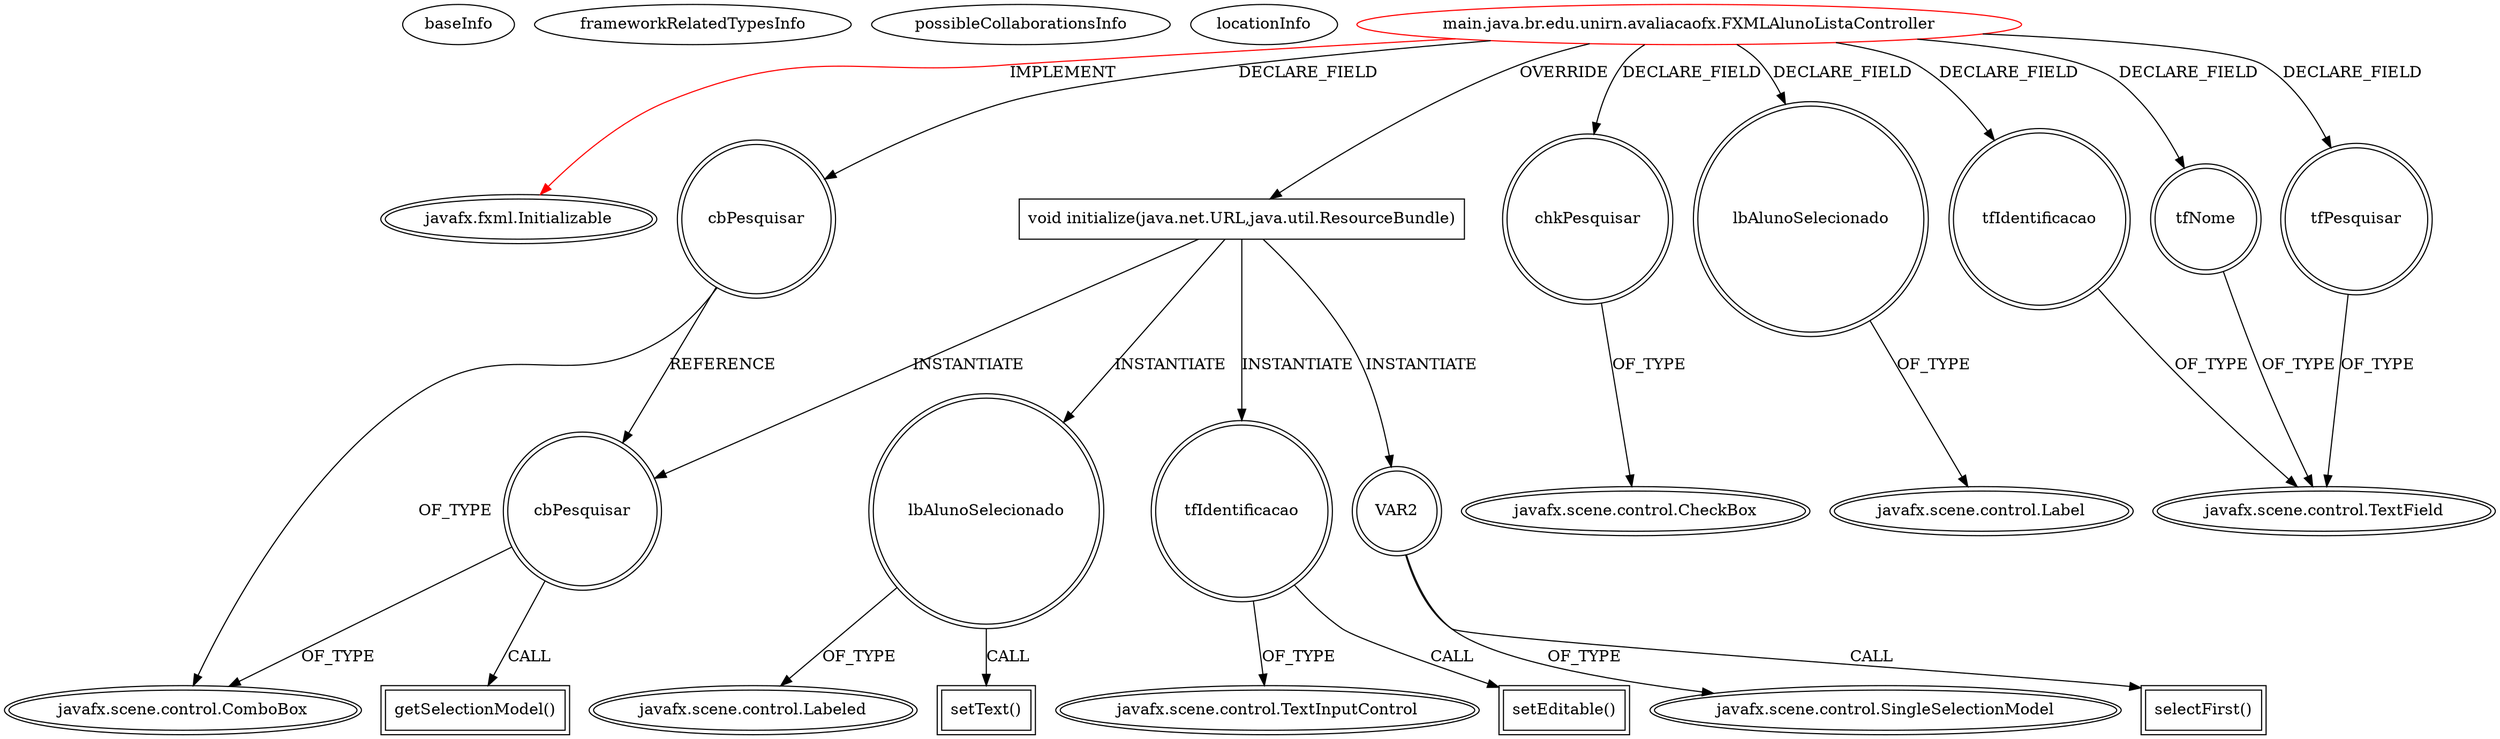 digraph {
baseInfo[graphId=1866,category="extension_graph",isAnonymous=false,possibleRelation=false]
frameworkRelatedTypesInfo[0="javafx.fxml.Initializable"]
possibleCollaborationsInfo[]
locationInfo[projectName="andersonolisilva-exemplo_jfx",filePath="/andersonolisilva-exemplo_jfx/exemplo_jfx-master/src/main/java/br/edu/unirn/avaliacaofx/FXMLAlunoListaController.java",contextSignature="FXMLAlunoListaController",graphId="1866"]
0[label="main.java.br.edu.unirn.avaliacaofx.FXMLAlunoListaController",vertexType="ROOT_CLIENT_CLASS_DECLARATION",isFrameworkType=false,color=red]
1[label="javafx.fxml.Initializable",vertexType="FRAMEWORK_INTERFACE_TYPE",isFrameworkType=true,peripheries=2]
2[label="cbPesquisar",vertexType="FIELD_DECLARATION",isFrameworkType=true,peripheries=2,shape=circle]
3[label="javafx.scene.control.ComboBox",vertexType="FRAMEWORK_CLASS_TYPE",isFrameworkType=true,peripheries=2]
4[label="chkPesquisar",vertexType="FIELD_DECLARATION",isFrameworkType=true,peripheries=2,shape=circle]
5[label="javafx.scene.control.CheckBox",vertexType="FRAMEWORK_CLASS_TYPE",isFrameworkType=true,peripheries=2]
6[label="lbAlunoSelecionado",vertexType="FIELD_DECLARATION",isFrameworkType=true,peripheries=2,shape=circle]
7[label="javafx.scene.control.Label",vertexType="FRAMEWORK_CLASS_TYPE",isFrameworkType=true,peripheries=2]
8[label="tfIdentificacao",vertexType="FIELD_DECLARATION",isFrameworkType=true,peripheries=2,shape=circle]
9[label="javafx.scene.control.TextField",vertexType="FRAMEWORK_CLASS_TYPE",isFrameworkType=true,peripheries=2]
10[label="tfNome",vertexType="FIELD_DECLARATION",isFrameworkType=true,peripheries=2,shape=circle]
12[label="tfPesquisar",vertexType="FIELD_DECLARATION",isFrameworkType=true,peripheries=2,shape=circle]
14[label="void initialize(java.net.URL,java.util.ResourceBundle)",vertexType="OVERRIDING_METHOD_DECLARATION",isFrameworkType=false,shape=box]
15[label="lbAlunoSelecionado",vertexType="VARIABLE_EXPRESION",isFrameworkType=true,peripheries=2,shape=circle]
17[label="javafx.scene.control.Labeled",vertexType="FRAMEWORK_CLASS_TYPE",isFrameworkType=true,peripheries=2]
16[label="setText()",vertexType="INSIDE_CALL",isFrameworkType=true,peripheries=2,shape=box]
18[label="tfIdentificacao",vertexType="VARIABLE_EXPRESION",isFrameworkType=true,peripheries=2,shape=circle]
20[label="javafx.scene.control.TextInputControl",vertexType="FRAMEWORK_CLASS_TYPE",isFrameworkType=true,peripheries=2]
19[label="setEditable()",vertexType="INSIDE_CALL",isFrameworkType=true,peripheries=2,shape=box]
21[label="VAR2",vertexType="VARIABLE_EXPRESION",isFrameworkType=true,peripheries=2,shape=circle]
23[label="javafx.scene.control.SingleSelectionModel",vertexType="FRAMEWORK_CLASS_TYPE",isFrameworkType=true,peripheries=2]
22[label="selectFirst()",vertexType="INSIDE_CALL",isFrameworkType=true,peripheries=2,shape=box]
24[label="cbPesquisar",vertexType="VARIABLE_EXPRESION",isFrameworkType=true,peripheries=2,shape=circle]
25[label="getSelectionModel()",vertexType="INSIDE_CALL",isFrameworkType=true,peripheries=2,shape=box]
0->1[label="IMPLEMENT",color=red]
0->2[label="DECLARE_FIELD"]
2->3[label="OF_TYPE"]
0->4[label="DECLARE_FIELD"]
4->5[label="OF_TYPE"]
0->6[label="DECLARE_FIELD"]
6->7[label="OF_TYPE"]
0->8[label="DECLARE_FIELD"]
8->9[label="OF_TYPE"]
0->10[label="DECLARE_FIELD"]
10->9[label="OF_TYPE"]
0->12[label="DECLARE_FIELD"]
12->9[label="OF_TYPE"]
0->14[label="OVERRIDE"]
14->15[label="INSTANTIATE"]
15->17[label="OF_TYPE"]
15->16[label="CALL"]
14->18[label="INSTANTIATE"]
18->20[label="OF_TYPE"]
18->19[label="CALL"]
14->21[label="INSTANTIATE"]
21->23[label="OF_TYPE"]
21->22[label="CALL"]
14->24[label="INSTANTIATE"]
2->24[label="REFERENCE"]
24->3[label="OF_TYPE"]
24->25[label="CALL"]
}
